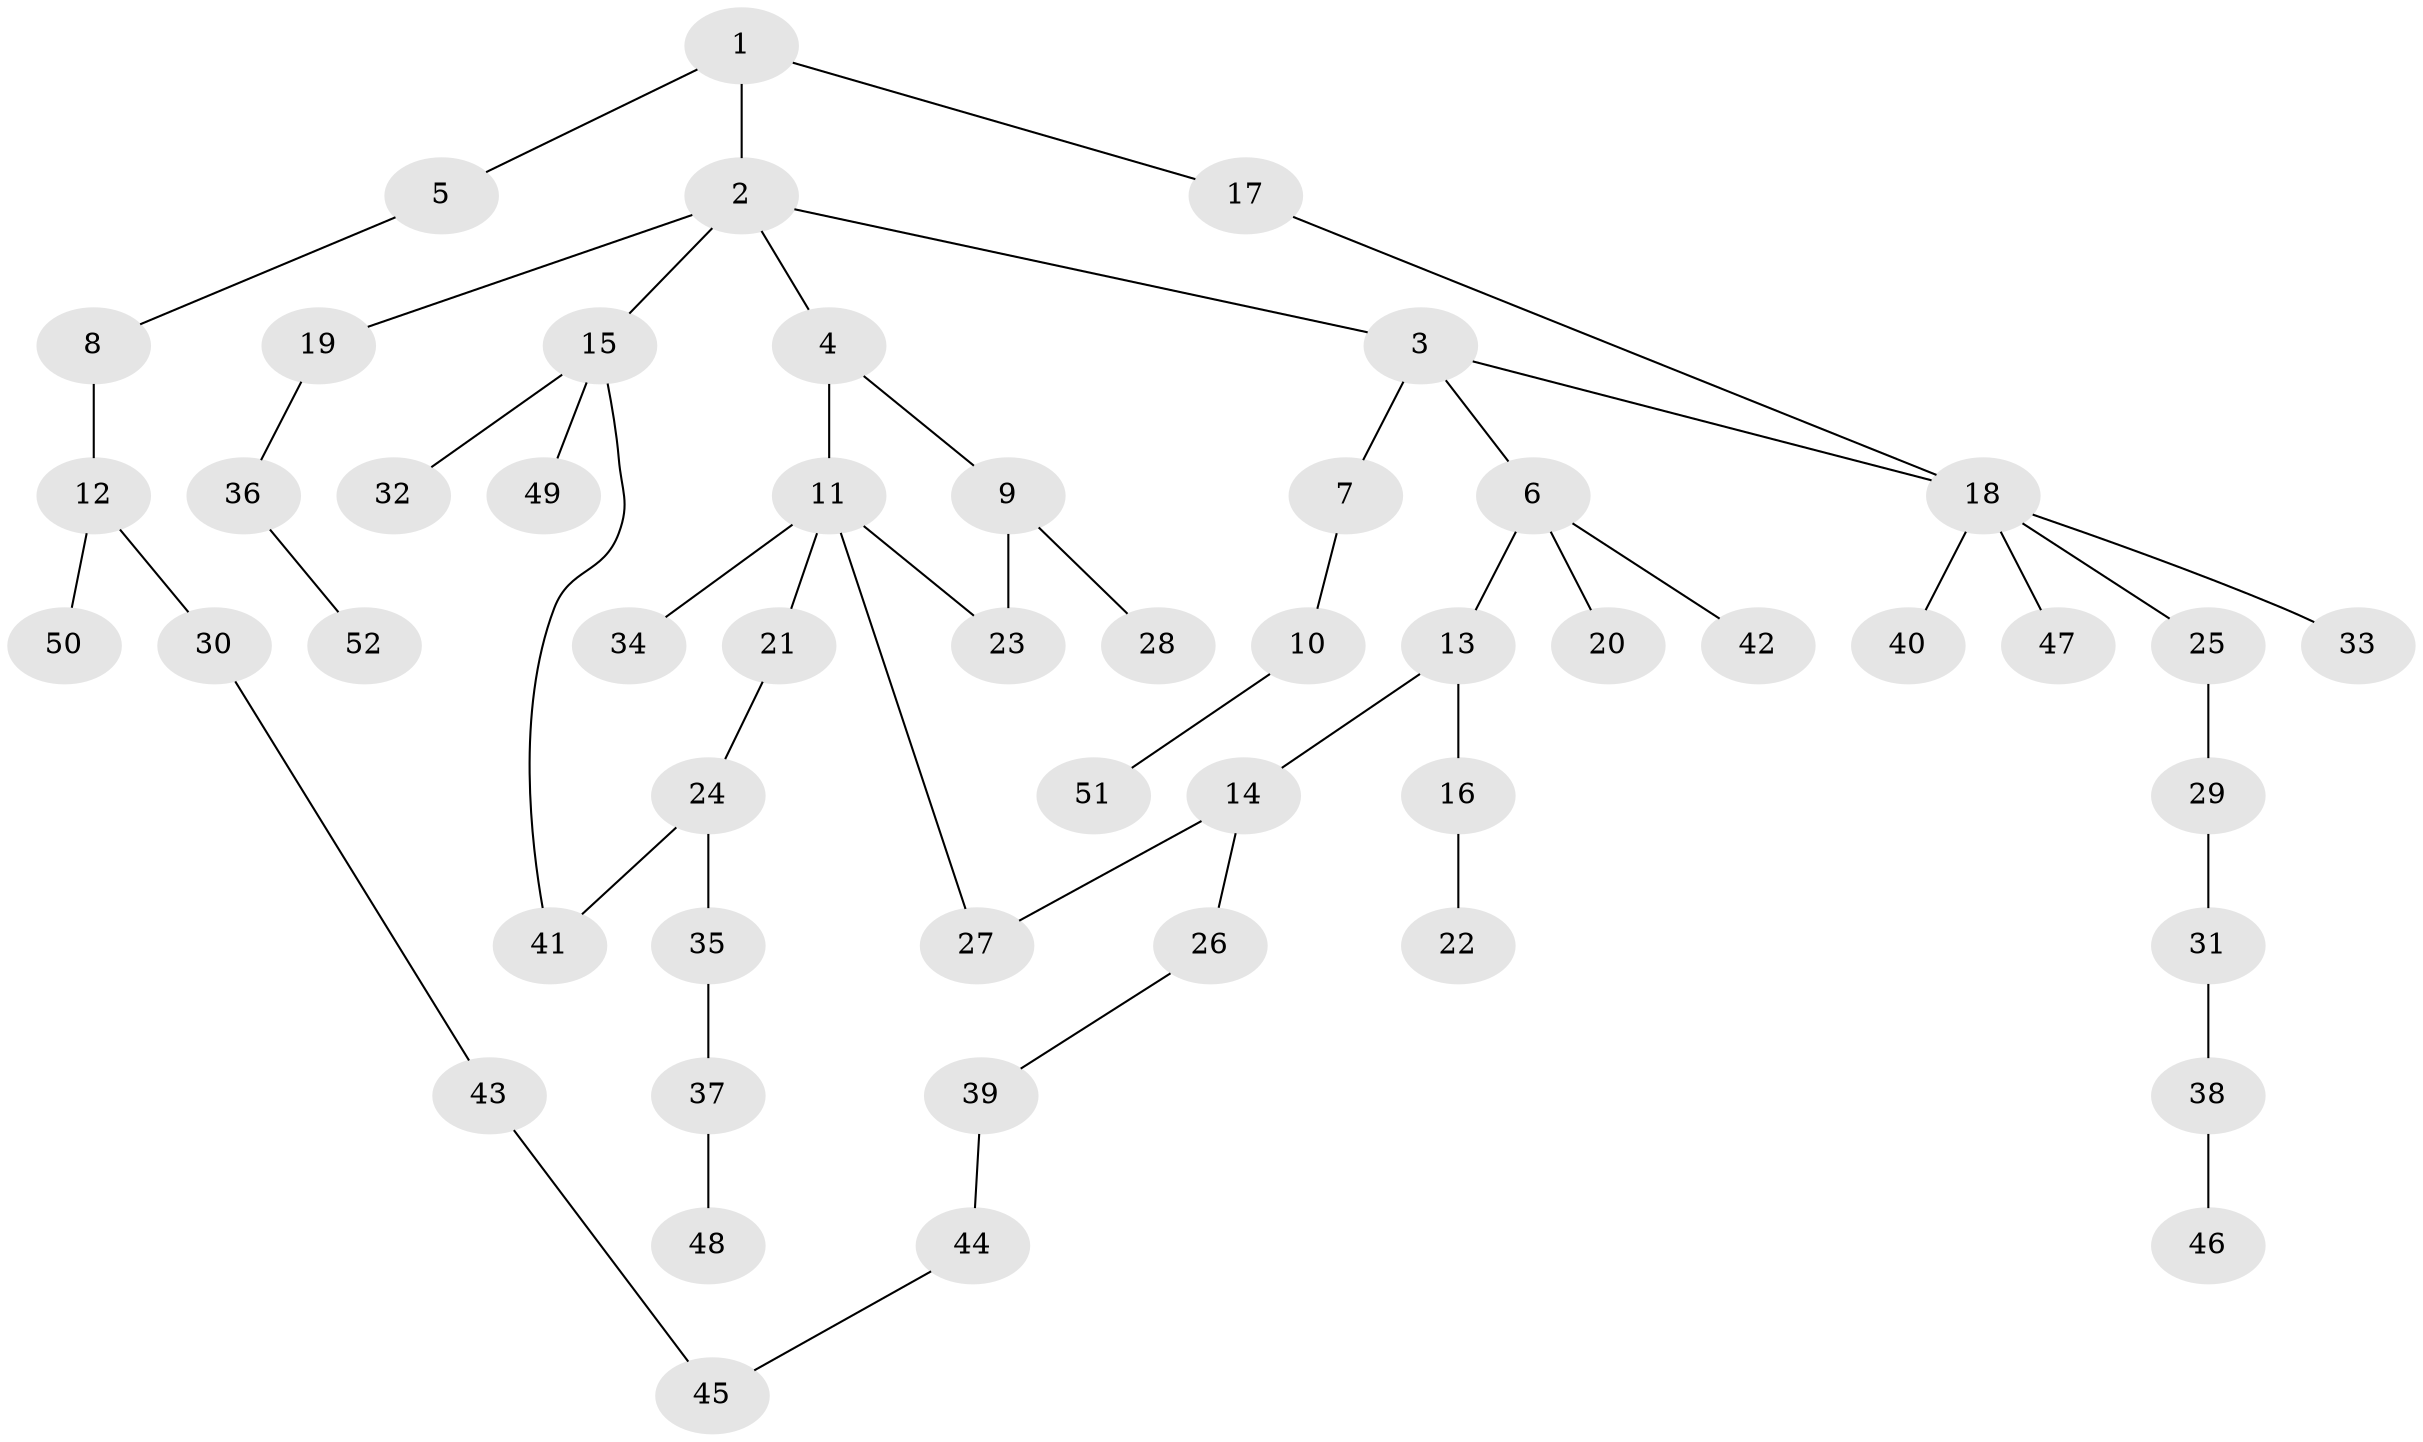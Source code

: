 // original degree distribution, {5: 0.0390625, 2: 0.3203125, 6: 0.0234375, 3: 0.125, 4: 0.0546875, 8: 0.0078125, 1: 0.4296875}
// Generated by graph-tools (version 1.1) at 2025/49/03/04/25 22:49:00]
// undirected, 52 vertices, 56 edges
graph export_dot {
  node [color=gray90,style=filled];
  1;
  2;
  3;
  4;
  5;
  6;
  7;
  8;
  9;
  10;
  11;
  12;
  13;
  14;
  15;
  16;
  17;
  18;
  19;
  20;
  21;
  22;
  23;
  24;
  25;
  26;
  27;
  28;
  29;
  30;
  31;
  32;
  33;
  34;
  35;
  36;
  37;
  38;
  39;
  40;
  41;
  42;
  43;
  44;
  45;
  46;
  47;
  48;
  49;
  50;
  51;
  52;
  1 -- 2 [weight=1.0];
  1 -- 5 [weight=1.0];
  1 -- 17 [weight=1.0];
  2 -- 3 [weight=1.0];
  2 -- 4 [weight=1.0];
  2 -- 15 [weight=1.0];
  2 -- 19 [weight=1.0];
  3 -- 6 [weight=1.0];
  3 -- 7 [weight=1.0];
  3 -- 18 [weight=1.0];
  4 -- 9 [weight=1.0];
  4 -- 11 [weight=1.0];
  5 -- 8 [weight=1.0];
  6 -- 13 [weight=1.0];
  6 -- 20 [weight=1.0];
  6 -- 42 [weight=1.0];
  7 -- 10 [weight=1.0];
  8 -- 12 [weight=2.0];
  9 -- 23 [weight=2.0];
  9 -- 28 [weight=1.0];
  10 -- 51 [weight=1.0];
  11 -- 21 [weight=1.0];
  11 -- 23 [weight=1.0];
  11 -- 27 [weight=1.0];
  11 -- 34 [weight=1.0];
  12 -- 30 [weight=1.0];
  12 -- 50 [weight=1.0];
  13 -- 14 [weight=1.0];
  13 -- 16 [weight=1.0];
  14 -- 26 [weight=1.0];
  14 -- 27 [weight=1.0];
  15 -- 32 [weight=1.0];
  15 -- 41 [weight=1.0];
  15 -- 49 [weight=1.0];
  16 -- 22 [weight=1.0];
  17 -- 18 [weight=1.0];
  18 -- 25 [weight=1.0];
  18 -- 33 [weight=1.0];
  18 -- 40 [weight=1.0];
  18 -- 47 [weight=1.0];
  19 -- 36 [weight=1.0];
  21 -- 24 [weight=1.0];
  24 -- 35 [weight=1.0];
  24 -- 41 [weight=1.0];
  25 -- 29 [weight=1.0];
  26 -- 39 [weight=1.0];
  29 -- 31 [weight=1.0];
  30 -- 43 [weight=1.0];
  31 -- 38 [weight=1.0];
  35 -- 37 [weight=1.0];
  36 -- 52 [weight=1.0];
  37 -- 48 [weight=1.0];
  38 -- 46 [weight=1.0];
  39 -- 44 [weight=1.0];
  43 -- 45 [weight=1.0];
  44 -- 45 [weight=1.0];
}
